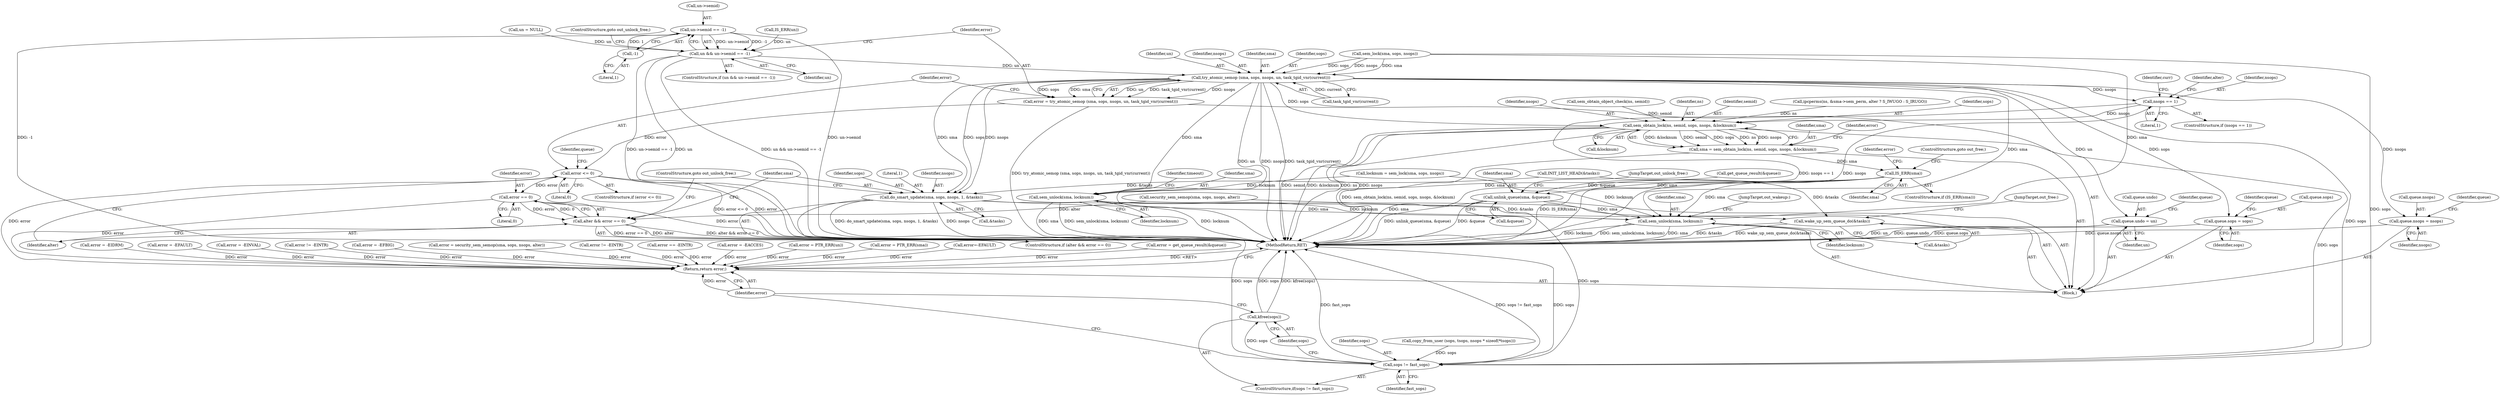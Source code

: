 digraph "0_linux_6062a8dc0517bce23e3c2f7d2fea5e22411269a3_0@pointer" {
"1000401" [label="(Call,un->semid == -1)"];
"1000405" [label="(Call,-1)"];
"1000399" [label="(Call,un && un->semid == -1)"];
"1000410" [label="(Call,try_atomic_semop (sma, sops, nsops, un, task_tgid_vnr(current)))"];
"1000408" [label="(Call,error = try_atomic_semop (sma, sops, nsops, un, task_tgid_vnr(current)))"];
"1000418" [label="(Call,error <= 0)"];
"1000425" [label="(Call,error == 0)"];
"1000423" [label="(Call,alter && error == 0)"];
"1000632" [label="(Return,return error;)"];
"1000428" [label="(Call,do_smart_update(sma, sops, nsops, 1, &tasks))"];
"1000618" [label="(Call,sem_unlock(sma, locknum))"];
"1000622" [label="(Call,wake_up_sem_queue_do(&tasks))"];
"1000627" [label="(Call,sops != fast_sops)"];
"1000630" [label="(Call,kfree(sops))"];
"1000436" [label="(Call,queue.sops = sops)"];
"1000441" [label="(Call,queue.nsops = nsops)"];
"1000446" [label="(Call,queue.undo = un)"];
"1000463" [label="(Call,nsops == 1)"];
"1000569" [label="(Call,sem_obtain_lock(ns, semid, sops, nsops, &locknum))"];
"1000567" [label="(Call,sma = sem_obtain_lock(ns, semid, sops, nsops, &locknum))"];
"1000582" [label="(Call,IS_ERR(sma))"];
"1000543" [label="(Call,sem_unlock(sma, locknum))"];
"1000613" [label="(Call,unlink_queue(sma, &queue))"];
"1000576" [label="(Call,error = get_queue_result(&queue))"];
"1000465" [label="(Literal,1)"];
"1000400" [label="(Identifier,un)"];
"1000629" [label="(Identifier,fast_sops)"];
"1000438" [label="(Identifier,queue)"];
"1000388" [label="(Call,error = -EIDRM)"];
"1000226" [label="(Call,error = -EFAULT)"];
"1000443" [label="(Identifier,queue)"];
"1000573" [label="(Identifier,nsops)"];
"1000420" [label="(Literal,0)"];
"1000544" [label="(Identifier,sma)"];
"1000463" [label="(Call,nsops == 1)"];
"1000623" [label="(Call,&tasks)"];
"1000406" [label="(Literal,1)"];
"1000399" [label="(Call,un && un->semid == -1)"];
"1000567" [label="(Call,sma = sem_obtain_lock(ns, semid, sops, nsops, &locknum))"];
"1000630" [label="(Call,kfree(sops))"];
"1000417" [label="(ControlStructure,if (error <= 0))"];
"1000250" [label="(Call,error = -EINVAL)"];
"1000442" [label="(Call,queue.nsops)"];
"1000547" [label="(Identifier,timeout)"];
"1000615" [label="(Call,&queue)"];
"1000428" [label="(Call,do_smart_update(sma, sops, nsops, 1, &tasks))"];
"1000405" [label="(Call,-1)"];
"1000432" [label="(Literal,1)"];
"1000332" [label="(Call,sem_obtain_object_check(ns, semid))"];
"1000450" [label="(Identifier,un)"];
"1000426" [label="(Identifier,error)"];
"1000316" [label="(Call,IS_ERR(un))"];
"1000628" [label="(Identifier,sops)"];
"1000199" [label="(Call,copy_from_user (sops, tsops, nsops * sizeof(*tsops)))"];
"1000423" [label="(Call,alter && error == 0)"];
"1000560" [label="(Call,error != -EINTR)"];
"1000570" [label="(Identifier,ns)"];
"1000568" [label="(Identifier,sma)"];
"1000424" [label="(Identifier,alter)"];
"1000632" [label="(Return,return error;)"];
"1000625" [label="(JumpTarget,out_free:)"];
"1000433" [label="(Call,&tasks)"];
"1000119" [label="(Block,)"];
"1000429" [label="(Identifier,sma)"];
"1000418" [label="(Call,error <= 0)"];
"1000415" [label="(Call,task_tgid_vnr(current))"];
"1000419" [label="(Identifier,error)"];
"1000392" [label="(Call,locknum = sem_lock(sma, sops, nsops))"];
"1000410" [label="(Call,try_atomic_semop (sma, sops, nsops, un, task_tgid_vnr(current)))"];
"1000588" [label="(Identifier,error)"];
"1000345" [label="(Call,error = -EFBIG)"];
"1000571" [label="(Identifier,semid)"];
"1000577" [label="(Identifier,error)"];
"1000376" [label="(Call,error = security_sem_semop(sma, sops, nsops, alter))"];
"1000326" [label="(Call,un = NULL)"];
"1000446" [label="(Call,queue.undo = un)"];
"1000437" [label="(Call,queue.sops)"];
"1000412" [label="(Identifier,sops)"];
"1000543" [label="(Call,sem_unlock(sma, locknum))"];
"1000448" [label="(Identifier,queue)"];
"1000427" [label="(Literal,0)"];
"1000634" [label="(MethodReturn,RET)"];
"1000582" [label="(Call,IS_ERR(sma))"];
"1000613" [label="(Call,unlink_queue(sma, &queue))"];
"1000409" [label="(Identifier,error)"];
"1000440" [label="(Identifier,sops)"];
"1000585" [label="(ControlStructure,goto out_free;)"];
"1000626" [label="(ControlStructure,if(sops != fast_sops))"];
"1000627" [label="(Call,sops != fast_sops)"];
"1000411" [label="(Identifier,sma)"];
"1000435" [label="(ControlStructure,goto out_unlock_free;)"];
"1000583" [label="(Identifier,sma)"];
"1000569" [label="(Call,sem_obtain_lock(ns, semid, sops, nsops, &locknum))"];
"1000447" [label="(Call,queue.undo)"];
"1000441" [label="(Call,queue.nsops = nsops)"];
"1000620" [label="(Identifier,locknum)"];
"1000587" [label="(Call,error != -EINTR)"];
"1000363" [label="(Call,ipcperms(ns, &sma->sem_perm, alter ? S_IWUGO : S_IRUGO))"];
"1000431" [label="(Identifier,nsops)"];
"1000407" [label="(ControlStructure,goto out_unlock_free;)"];
"1000614" [label="(Identifier,sma)"];
"1000619" [label="(Identifier,sma)"];
"1000502" [label="(Identifier,alter)"];
"1000445" [label="(Identifier,nsops)"];
"1000304" [label="(Call,INIT_LIST_HEAD(&tasks))"];
"1000545" [label="(Identifier,locknum)"];
"1000633" [label="(Identifier,error)"];
"1000574" [label="(Call,&locknum)"];
"1000617" [label="(JumpTarget,out_unlock_free:)"];
"1000401" [label="(Call,un->semid == -1)"];
"1000572" [label="(Identifier,sops)"];
"1000394" [label="(Call,sem_lock(sma, sops, nsops))"];
"1000414" [label="(Identifier,un)"];
"1000605" [label="(Call,error == -EINTR)"];
"1000464" [label="(Identifier,nsops)"];
"1000378" [label="(Call,security_sem_semop(sma, sops, nsops, alter))"];
"1000436" [label="(Call,queue.sops = sops)"];
"1000469" [label="(Identifier,curr)"];
"1000581" [label="(ControlStructure,if (IS_ERR(sma)))"];
"1000578" [label="(Call,get_queue_result(&queue))"];
"1000622" [label="(Call,wake_up_sem_queue_do(&tasks))"];
"1000453" [label="(Identifier,queue)"];
"1000408" [label="(Call,error = try_atomic_semop (sma, sops, nsops, un, task_tgid_vnr(current)))"];
"1000618" [label="(Call,sem_unlock(sma, locknum))"];
"1000402" [label="(Call,un->semid)"];
"1000621" [label="(JumpTarget,out_wakeup:)"];
"1000413" [label="(Identifier,nsops)"];
"1000358" [label="(Call,error = -EACCES)"];
"1000425" [label="(Call,error == 0)"];
"1000319" [label="(Call,error = PTR_ERR(un))"];
"1000340" [label="(Call,error = PTR_ERR(sma))"];
"1000631" [label="(Identifier,sops)"];
"1000430" [label="(Identifier,sops)"];
"1000398" [label="(ControlStructure,if (un && un->semid == -1))"];
"1000422" [label="(ControlStructure,if (alter && error == 0))"];
"1000208" [label="(Call,error=-EFAULT)"];
"1000462" [label="(ControlStructure,if (nsops == 1))"];
"1000401" -> "1000399"  [label="AST: "];
"1000401" -> "1000405"  [label="CFG: "];
"1000402" -> "1000401"  [label="AST: "];
"1000405" -> "1000401"  [label="AST: "];
"1000399" -> "1000401"  [label="CFG: "];
"1000401" -> "1000634"  [label="DDG: -1"];
"1000401" -> "1000634"  [label="DDG: un->semid"];
"1000401" -> "1000399"  [label="DDG: un->semid"];
"1000401" -> "1000399"  [label="DDG: -1"];
"1000405" -> "1000401"  [label="DDG: 1"];
"1000405" -> "1000406"  [label="CFG: "];
"1000406" -> "1000405"  [label="AST: "];
"1000399" -> "1000398"  [label="AST: "];
"1000399" -> "1000400"  [label="CFG: "];
"1000400" -> "1000399"  [label="AST: "];
"1000407" -> "1000399"  [label="CFG: "];
"1000409" -> "1000399"  [label="CFG: "];
"1000399" -> "1000634"  [label="DDG: un->semid == -1"];
"1000399" -> "1000634"  [label="DDG: un"];
"1000399" -> "1000634"  [label="DDG: un && un->semid == -1"];
"1000326" -> "1000399"  [label="DDG: un"];
"1000316" -> "1000399"  [label="DDG: un"];
"1000399" -> "1000410"  [label="DDG: un"];
"1000410" -> "1000408"  [label="AST: "];
"1000410" -> "1000415"  [label="CFG: "];
"1000411" -> "1000410"  [label="AST: "];
"1000412" -> "1000410"  [label="AST: "];
"1000413" -> "1000410"  [label="AST: "];
"1000414" -> "1000410"  [label="AST: "];
"1000415" -> "1000410"  [label="AST: "];
"1000408" -> "1000410"  [label="CFG: "];
"1000410" -> "1000634"  [label="DDG: un"];
"1000410" -> "1000634"  [label="DDG: nsops"];
"1000410" -> "1000634"  [label="DDG: task_tgid_vnr(current)"];
"1000410" -> "1000408"  [label="DDG: un"];
"1000410" -> "1000408"  [label="DDG: task_tgid_vnr(current)"];
"1000410" -> "1000408"  [label="DDG: nsops"];
"1000410" -> "1000408"  [label="DDG: sops"];
"1000410" -> "1000408"  [label="DDG: sma"];
"1000394" -> "1000410"  [label="DDG: sma"];
"1000394" -> "1000410"  [label="DDG: sops"];
"1000394" -> "1000410"  [label="DDG: nsops"];
"1000415" -> "1000410"  [label="DDG: current"];
"1000410" -> "1000428"  [label="DDG: sma"];
"1000410" -> "1000428"  [label="DDG: sops"];
"1000410" -> "1000428"  [label="DDG: nsops"];
"1000410" -> "1000436"  [label="DDG: sops"];
"1000410" -> "1000441"  [label="DDG: nsops"];
"1000410" -> "1000446"  [label="DDG: un"];
"1000410" -> "1000463"  [label="DDG: nsops"];
"1000410" -> "1000543"  [label="DDG: sma"];
"1000410" -> "1000569"  [label="DDG: sops"];
"1000410" -> "1000618"  [label="DDG: sma"];
"1000410" -> "1000627"  [label="DDG: sops"];
"1000408" -> "1000119"  [label="AST: "];
"1000409" -> "1000408"  [label="AST: "];
"1000419" -> "1000408"  [label="CFG: "];
"1000408" -> "1000634"  [label="DDG: try_atomic_semop (sma, sops, nsops, un, task_tgid_vnr(current))"];
"1000408" -> "1000418"  [label="DDG: error"];
"1000418" -> "1000417"  [label="AST: "];
"1000418" -> "1000420"  [label="CFG: "];
"1000419" -> "1000418"  [label="AST: "];
"1000420" -> "1000418"  [label="AST: "];
"1000424" -> "1000418"  [label="CFG: "];
"1000438" -> "1000418"  [label="CFG: "];
"1000418" -> "1000634"  [label="DDG: error <= 0"];
"1000418" -> "1000634"  [label="DDG: error"];
"1000418" -> "1000425"  [label="DDG: error"];
"1000418" -> "1000632"  [label="DDG: error"];
"1000425" -> "1000423"  [label="AST: "];
"1000425" -> "1000427"  [label="CFG: "];
"1000426" -> "1000425"  [label="AST: "];
"1000427" -> "1000425"  [label="AST: "];
"1000423" -> "1000425"  [label="CFG: "];
"1000425" -> "1000634"  [label="DDG: error"];
"1000425" -> "1000423"  [label="DDG: error"];
"1000425" -> "1000423"  [label="DDG: 0"];
"1000425" -> "1000632"  [label="DDG: error"];
"1000423" -> "1000422"  [label="AST: "];
"1000423" -> "1000424"  [label="CFG: "];
"1000424" -> "1000423"  [label="AST: "];
"1000429" -> "1000423"  [label="CFG: "];
"1000435" -> "1000423"  [label="CFG: "];
"1000423" -> "1000634"  [label="DDG: alter && error == 0"];
"1000423" -> "1000634"  [label="DDG: error == 0"];
"1000423" -> "1000634"  [label="DDG: alter"];
"1000378" -> "1000423"  [label="DDG: alter"];
"1000632" -> "1000119"  [label="AST: "];
"1000632" -> "1000633"  [label="CFG: "];
"1000633" -> "1000632"  [label="AST: "];
"1000634" -> "1000632"  [label="CFG: "];
"1000632" -> "1000634"  [label="DDG: <RET>"];
"1000633" -> "1000632"  [label="DDG: error"];
"1000208" -> "1000632"  [label="DDG: error"];
"1000388" -> "1000632"  [label="DDG: error"];
"1000576" -> "1000632"  [label="DDG: error"];
"1000587" -> "1000632"  [label="DDG: error"];
"1000345" -> "1000632"  [label="DDG: error"];
"1000340" -> "1000632"  [label="DDG: error"];
"1000560" -> "1000632"  [label="DDG: error"];
"1000358" -> "1000632"  [label="DDG: error"];
"1000250" -> "1000632"  [label="DDG: error"];
"1000376" -> "1000632"  [label="DDG: error"];
"1000226" -> "1000632"  [label="DDG: error"];
"1000319" -> "1000632"  [label="DDG: error"];
"1000605" -> "1000632"  [label="DDG: error"];
"1000428" -> "1000422"  [label="AST: "];
"1000428" -> "1000433"  [label="CFG: "];
"1000429" -> "1000428"  [label="AST: "];
"1000430" -> "1000428"  [label="AST: "];
"1000431" -> "1000428"  [label="AST: "];
"1000432" -> "1000428"  [label="AST: "];
"1000433" -> "1000428"  [label="AST: "];
"1000435" -> "1000428"  [label="CFG: "];
"1000428" -> "1000634"  [label="DDG: do_smart_update(sma, sops, nsops, 1, &tasks)"];
"1000428" -> "1000634"  [label="DDG: nsops"];
"1000304" -> "1000428"  [label="DDG: &tasks"];
"1000428" -> "1000618"  [label="DDG: sma"];
"1000428" -> "1000622"  [label="DDG: &tasks"];
"1000428" -> "1000627"  [label="DDG: sops"];
"1000618" -> "1000119"  [label="AST: "];
"1000618" -> "1000620"  [label="CFG: "];
"1000619" -> "1000618"  [label="AST: "];
"1000620" -> "1000618"  [label="AST: "];
"1000621" -> "1000618"  [label="CFG: "];
"1000618" -> "1000634"  [label="DDG: sem_unlock(sma, locknum)"];
"1000618" -> "1000634"  [label="DDG: sma"];
"1000618" -> "1000634"  [label="DDG: locknum"];
"1000613" -> "1000618"  [label="DDG: sma"];
"1000582" -> "1000618"  [label="DDG: sma"];
"1000394" -> "1000618"  [label="DDG: sma"];
"1000392" -> "1000618"  [label="DDG: locknum"];
"1000543" -> "1000618"  [label="DDG: locknum"];
"1000622" -> "1000119"  [label="AST: "];
"1000622" -> "1000623"  [label="CFG: "];
"1000623" -> "1000622"  [label="AST: "];
"1000625" -> "1000622"  [label="CFG: "];
"1000622" -> "1000634"  [label="DDG: wake_up_sem_queue_do(&tasks)"];
"1000622" -> "1000634"  [label="DDG: &tasks"];
"1000304" -> "1000622"  [label="DDG: &tasks"];
"1000627" -> "1000626"  [label="AST: "];
"1000627" -> "1000629"  [label="CFG: "];
"1000628" -> "1000627"  [label="AST: "];
"1000629" -> "1000627"  [label="AST: "];
"1000631" -> "1000627"  [label="CFG: "];
"1000633" -> "1000627"  [label="CFG: "];
"1000627" -> "1000634"  [label="DDG: fast_sops"];
"1000627" -> "1000634"  [label="DDG: sops != fast_sops"];
"1000627" -> "1000634"  [label="DDG: sops"];
"1000394" -> "1000627"  [label="DDG: sops"];
"1000199" -> "1000627"  [label="DDG: sops"];
"1000378" -> "1000627"  [label="DDG: sops"];
"1000569" -> "1000627"  [label="DDG: sops"];
"1000627" -> "1000630"  [label="DDG: sops"];
"1000630" -> "1000626"  [label="AST: "];
"1000630" -> "1000631"  [label="CFG: "];
"1000631" -> "1000630"  [label="AST: "];
"1000633" -> "1000630"  [label="CFG: "];
"1000630" -> "1000634"  [label="DDG: kfree(sops)"];
"1000630" -> "1000634"  [label="DDG: sops"];
"1000436" -> "1000119"  [label="AST: "];
"1000436" -> "1000440"  [label="CFG: "];
"1000437" -> "1000436"  [label="AST: "];
"1000440" -> "1000436"  [label="AST: "];
"1000443" -> "1000436"  [label="CFG: "];
"1000436" -> "1000634"  [label="DDG: queue.sops"];
"1000441" -> "1000119"  [label="AST: "];
"1000441" -> "1000445"  [label="CFG: "];
"1000442" -> "1000441"  [label="AST: "];
"1000445" -> "1000441"  [label="AST: "];
"1000448" -> "1000441"  [label="CFG: "];
"1000441" -> "1000634"  [label="DDG: queue.nsops"];
"1000446" -> "1000119"  [label="AST: "];
"1000446" -> "1000450"  [label="CFG: "];
"1000447" -> "1000446"  [label="AST: "];
"1000450" -> "1000446"  [label="AST: "];
"1000453" -> "1000446"  [label="CFG: "];
"1000446" -> "1000634"  [label="DDG: un"];
"1000446" -> "1000634"  [label="DDG: queue.undo"];
"1000463" -> "1000462"  [label="AST: "];
"1000463" -> "1000465"  [label="CFG: "];
"1000464" -> "1000463"  [label="AST: "];
"1000465" -> "1000463"  [label="AST: "];
"1000469" -> "1000463"  [label="CFG: "];
"1000502" -> "1000463"  [label="CFG: "];
"1000463" -> "1000634"  [label="DDG: nsops == 1"];
"1000463" -> "1000634"  [label="DDG: nsops"];
"1000463" -> "1000569"  [label="DDG: nsops"];
"1000569" -> "1000567"  [label="AST: "];
"1000569" -> "1000574"  [label="CFG: "];
"1000570" -> "1000569"  [label="AST: "];
"1000571" -> "1000569"  [label="AST: "];
"1000572" -> "1000569"  [label="AST: "];
"1000573" -> "1000569"  [label="AST: "];
"1000574" -> "1000569"  [label="AST: "];
"1000567" -> "1000569"  [label="CFG: "];
"1000569" -> "1000634"  [label="DDG: semid"];
"1000569" -> "1000634"  [label="DDG: &locknum"];
"1000569" -> "1000634"  [label="DDG: ns"];
"1000569" -> "1000634"  [label="DDG: nsops"];
"1000569" -> "1000567"  [label="DDG: &locknum"];
"1000569" -> "1000567"  [label="DDG: semid"];
"1000569" -> "1000567"  [label="DDG: sops"];
"1000569" -> "1000567"  [label="DDG: ns"];
"1000569" -> "1000567"  [label="DDG: nsops"];
"1000363" -> "1000569"  [label="DDG: ns"];
"1000332" -> "1000569"  [label="DDG: semid"];
"1000567" -> "1000119"  [label="AST: "];
"1000568" -> "1000567"  [label="AST: "];
"1000577" -> "1000567"  [label="CFG: "];
"1000567" -> "1000634"  [label="DDG: sem_obtain_lock(ns, semid, sops, nsops, &locknum)"];
"1000567" -> "1000582"  [label="DDG: sma"];
"1000582" -> "1000581"  [label="AST: "];
"1000582" -> "1000583"  [label="CFG: "];
"1000583" -> "1000582"  [label="AST: "];
"1000585" -> "1000582"  [label="CFG: "];
"1000588" -> "1000582"  [label="CFG: "];
"1000582" -> "1000634"  [label="DDG: sma"];
"1000582" -> "1000634"  [label="DDG: IS_ERR(sma)"];
"1000582" -> "1000543"  [label="DDG: sma"];
"1000582" -> "1000613"  [label="DDG: sma"];
"1000543" -> "1000119"  [label="AST: "];
"1000543" -> "1000545"  [label="CFG: "];
"1000544" -> "1000543"  [label="AST: "];
"1000545" -> "1000543"  [label="AST: "];
"1000547" -> "1000543"  [label="CFG: "];
"1000543" -> "1000634"  [label="DDG: sem_unlock(sma, locknum)"];
"1000543" -> "1000634"  [label="DDG: locknum"];
"1000543" -> "1000634"  [label="DDG: sma"];
"1000392" -> "1000543"  [label="DDG: locknum"];
"1000613" -> "1000119"  [label="AST: "];
"1000613" -> "1000615"  [label="CFG: "];
"1000614" -> "1000613"  [label="AST: "];
"1000615" -> "1000613"  [label="AST: "];
"1000617" -> "1000613"  [label="CFG: "];
"1000613" -> "1000634"  [label="DDG: unlink_queue(sma, &queue)"];
"1000613" -> "1000634"  [label="DDG: &queue"];
"1000578" -> "1000613"  [label="DDG: &queue"];
}
